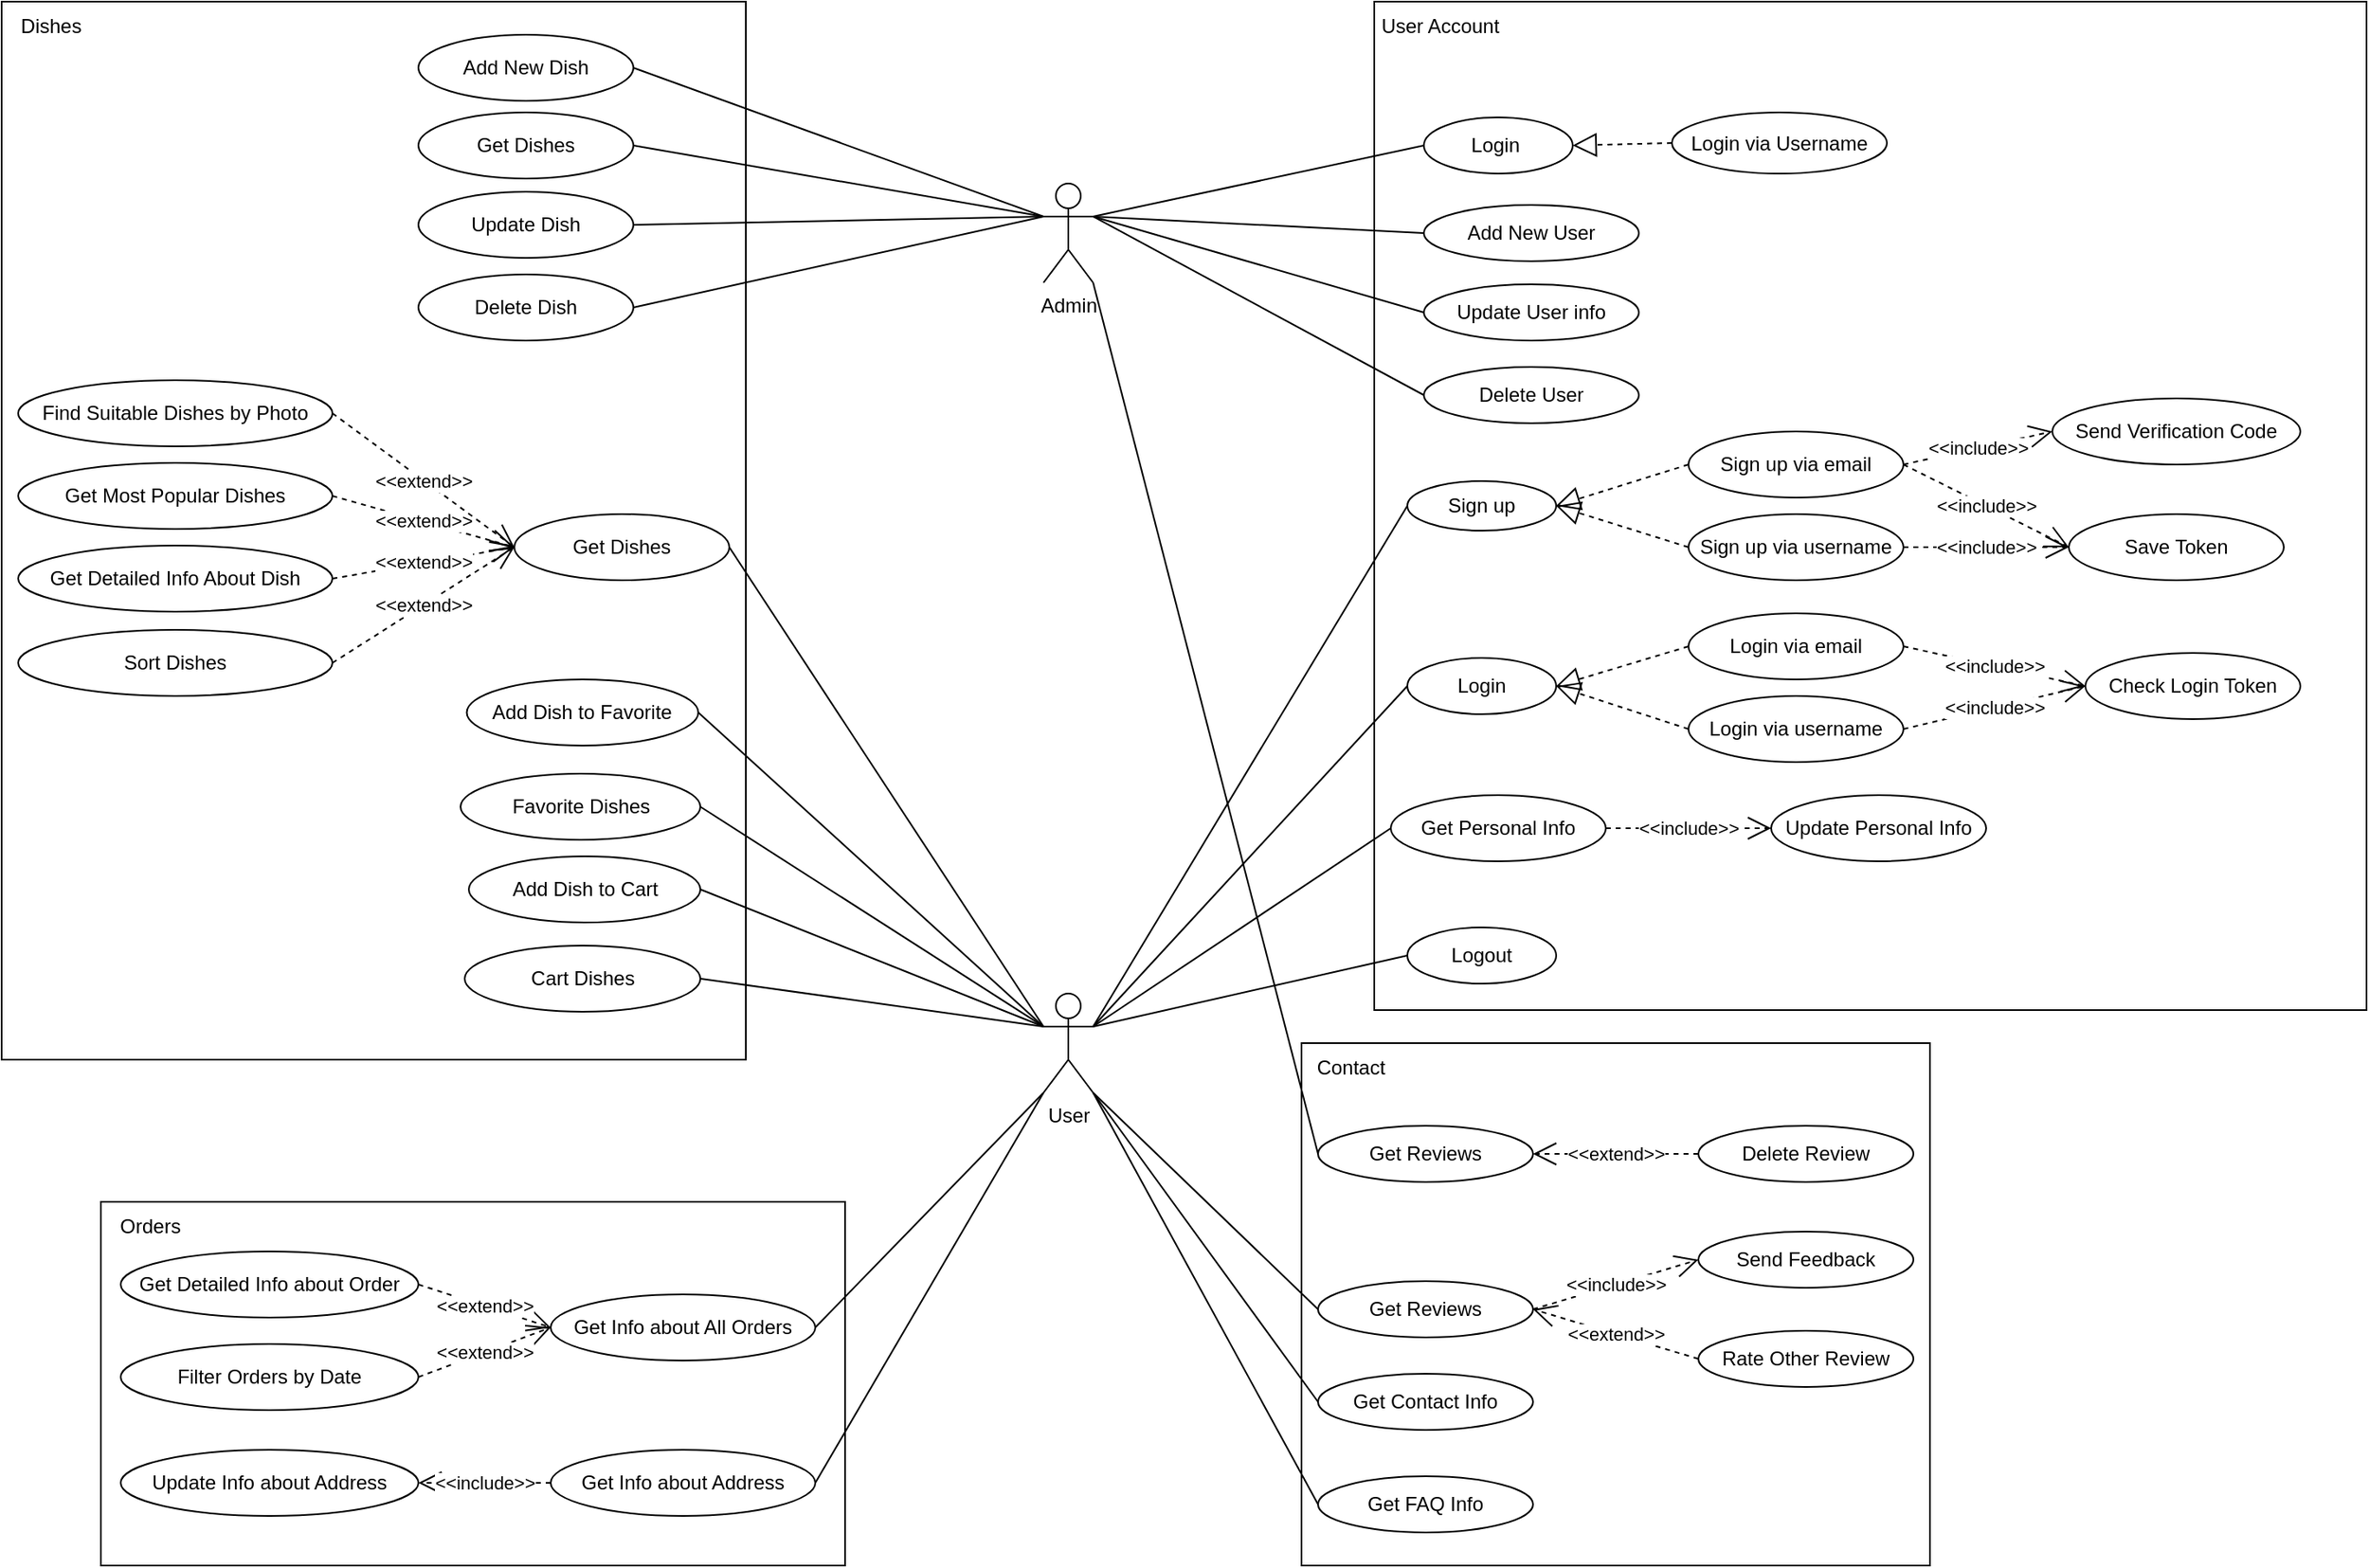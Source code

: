 <mxfile version="24.7.16">
  <diagram name="Page-1" id="QmVMxyq0ciHbcJJ6gE6g">
    <mxGraphModel dx="1370" dy="754" grid="1" gridSize="10" guides="1" tooltips="1" connect="1" arrows="1" fold="1" page="1" pageScale="1" pageWidth="1654" pageHeight="2336" math="0" shadow="0">
      <root>
        <mxCell id="0" />
        <mxCell id="1" parent="0" />
        <mxCell id="RHMl3MgNTABLiItBdurS-87" value="" style="rounded=0;whiteSpace=wrap;html=1;" parent="1" vertex="1">
          <mxGeometry x="250" y="816" width="450" height="220" as="geometry" />
        </mxCell>
        <mxCell id="RHMl3MgNTABLiItBdurS-77" value="" style="rounded=0;whiteSpace=wrap;html=1;" parent="1" vertex="1">
          <mxGeometry x="190" y="90" width="450" height="640" as="geometry" />
        </mxCell>
        <mxCell id="RHMl3MgNTABLiItBdurS-1" value="User" style="shape=umlActor;verticalLabelPosition=bottom;verticalAlign=top;html=1;" parent="1" vertex="1">
          <mxGeometry x="820" y="690" width="30" height="60" as="geometry" />
        </mxCell>
        <mxCell id="RHMl3MgNTABLiItBdurS-2" value="" style="rounded=0;whiteSpace=wrap;html=1;" parent="1" vertex="1">
          <mxGeometry x="1020" y="90" width="600" height="610" as="geometry" />
        </mxCell>
        <mxCell id="RHMl3MgNTABLiItBdurS-3" value="User Account" style="text;html=1;align=center;verticalAlign=middle;whiteSpace=wrap;rounded=0;" parent="1" vertex="1">
          <mxGeometry x="1020" y="90" width="80" height="30" as="geometry" />
        </mxCell>
        <mxCell id="RHMl3MgNTABLiItBdurS-4" value="Sign up via email" style="ellipse;whiteSpace=wrap;html=1;" parent="1" vertex="1">
          <mxGeometry x="1210" y="350" width="130" height="40" as="geometry" />
        </mxCell>
        <mxCell id="RHMl3MgNTABLiItBdurS-6" value="Sign up via username" style="ellipse;whiteSpace=wrap;html=1;" parent="1" vertex="1">
          <mxGeometry x="1210" y="400" width="130" height="40" as="geometry" />
        </mxCell>
        <mxCell id="RHMl3MgNTABLiItBdurS-8" value="Login&lt;span style=&quot;background-color: initial;&quot;&gt;&amp;nbsp;via email&lt;/span&gt;" style="ellipse;whiteSpace=wrap;html=1;" parent="1" vertex="1">
          <mxGeometry x="1210" y="460" width="130" height="40" as="geometry" />
        </mxCell>
        <mxCell id="RHMl3MgNTABLiItBdurS-9" value="Login&lt;span style=&quot;background-color: initial;&quot;&gt;&amp;nbsp;via&amp;nbsp;&lt;/span&gt;username" style="ellipse;whiteSpace=wrap;html=1;" parent="1" vertex="1">
          <mxGeometry x="1210" y="510" width="130" height="40" as="geometry" />
        </mxCell>
        <mxCell id="RHMl3MgNTABLiItBdurS-10" value="Update Personal Info" style="ellipse;whiteSpace=wrap;html=1;" parent="1" vertex="1">
          <mxGeometry x="1260" y="570" width="130" height="40" as="geometry" />
        </mxCell>
        <mxCell id="RHMl3MgNTABLiItBdurS-11" value="Save Token" style="ellipse;whiteSpace=wrap;html=1;" parent="1" vertex="1">
          <mxGeometry x="1440" y="400" width="130" height="40" as="geometry" />
        </mxCell>
        <mxCell id="RHMl3MgNTABLiItBdurS-14" value="&amp;lt;&amp;lt;include&amp;gt;&amp;gt;" style="endArrow=open;endSize=12;dashed=1;html=1;rounded=0;exitX=1;exitY=0.5;exitDx=0;exitDy=0;entryX=0;entryY=0.5;entryDx=0;entryDy=0;" parent="1" source="RHMl3MgNTABLiItBdurS-4" target="RHMl3MgNTABLiItBdurS-11" edge="1">
          <mxGeometry width="160" relative="1" as="geometry">
            <mxPoint x="1450" y="570" as="sourcePoint" />
            <mxPoint x="1610" y="570" as="targetPoint" />
          </mxGeometry>
        </mxCell>
        <mxCell id="RHMl3MgNTABLiItBdurS-15" value="&amp;lt;&amp;lt;include&amp;gt;&amp;gt;" style="endArrow=open;endSize=12;dashed=1;html=1;rounded=0;exitX=1;exitY=0.5;exitDx=0;exitDy=0;entryX=0;entryY=0.5;entryDx=0;entryDy=0;" parent="1" source="RHMl3MgNTABLiItBdurS-6" target="RHMl3MgNTABLiItBdurS-11" edge="1">
          <mxGeometry width="160" relative="1" as="geometry">
            <mxPoint x="1350" y="380" as="sourcePoint" />
            <mxPoint x="1450" y="470" as="targetPoint" />
          </mxGeometry>
        </mxCell>
        <mxCell id="RHMl3MgNTABLiItBdurS-16" value="Check Login Token" style="ellipse;whiteSpace=wrap;html=1;" parent="1" vertex="1">
          <mxGeometry x="1450" y="484" width="130" height="40" as="geometry" />
        </mxCell>
        <mxCell id="RHMl3MgNTABLiItBdurS-17" value="Send Verification Code" style="ellipse;whiteSpace=wrap;html=1;" parent="1" vertex="1">
          <mxGeometry x="1430" y="330" width="150" height="40" as="geometry" />
        </mxCell>
        <mxCell id="RHMl3MgNTABLiItBdurS-18" value="&amp;lt;&amp;lt;include&amp;gt;&amp;gt;" style="endArrow=open;endSize=12;dashed=1;html=1;rounded=0;exitX=1;exitY=0.5;exitDx=0;exitDy=0;entryX=0;entryY=0.5;entryDx=0;entryDy=0;" parent="1" source="RHMl3MgNTABLiItBdurS-4" target="RHMl3MgNTABLiItBdurS-17" edge="1">
          <mxGeometry width="160" relative="1" as="geometry">
            <mxPoint x="1350" y="380" as="sourcePoint" />
            <mxPoint x="1530" y="410" as="targetPoint" />
          </mxGeometry>
        </mxCell>
        <mxCell id="RHMl3MgNTABLiItBdurS-19" value="&amp;lt;&amp;lt;include&amp;gt;&amp;gt;" style="endArrow=open;endSize=12;dashed=1;html=1;rounded=0;exitX=1;exitY=0.5;exitDx=0;exitDy=0;entryX=0;entryY=0.5;entryDx=0;entryDy=0;" parent="1" source="RHMl3MgNTABLiItBdurS-8" target="RHMl3MgNTABLiItBdurS-16" edge="1">
          <mxGeometry width="160" relative="1" as="geometry">
            <mxPoint x="1350" y="430" as="sourcePoint" />
            <mxPoint x="1530" y="410" as="targetPoint" />
          </mxGeometry>
        </mxCell>
        <mxCell id="RHMl3MgNTABLiItBdurS-20" value="&amp;lt;&amp;lt;include&amp;gt;&amp;gt;" style="endArrow=open;endSize=12;dashed=1;html=1;rounded=0;exitX=1;exitY=0.5;exitDx=0;exitDy=0;entryX=0;entryY=0.5;entryDx=0;entryDy=0;" parent="1" source="RHMl3MgNTABLiItBdurS-9" target="RHMl3MgNTABLiItBdurS-16" edge="1">
          <mxGeometry width="160" relative="1" as="geometry">
            <mxPoint x="1350" y="490" as="sourcePoint" />
            <mxPoint x="1490" y="510" as="targetPoint" />
          </mxGeometry>
        </mxCell>
        <mxCell id="RHMl3MgNTABLiItBdurS-21" value="Sign up" style="ellipse;whiteSpace=wrap;html=1;" parent="1" vertex="1">
          <mxGeometry x="1040" y="380" width="90" height="30" as="geometry" />
        </mxCell>
        <mxCell id="RHMl3MgNTABLiItBdurS-22" value="" style="endArrow=block;dashed=1;endFill=0;endSize=12;html=1;rounded=0;entryX=1;entryY=0.5;entryDx=0;entryDy=0;exitX=0;exitY=0.5;exitDx=0;exitDy=0;" parent="1" source="RHMl3MgNTABLiItBdurS-4" target="RHMl3MgNTABLiItBdurS-21" edge="1">
          <mxGeometry width="160" relative="1" as="geometry">
            <mxPoint x="920" y="540" as="sourcePoint" />
            <mxPoint x="1080" y="540" as="targetPoint" />
          </mxGeometry>
        </mxCell>
        <mxCell id="RHMl3MgNTABLiItBdurS-23" value="" style="endArrow=block;dashed=1;endFill=0;endSize=12;html=1;rounded=0;exitX=0;exitY=0.5;exitDx=0;exitDy=0;entryX=1;entryY=0.5;entryDx=0;entryDy=0;" parent="1" source="RHMl3MgNTABLiItBdurS-6" target="RHMl3MgNTABLiItBdurS-21" edge="1">
          <mxGeometry width="160" relative="1" as="geometry">
            <mxPoint x="1220" y="380" as="sourcePoint" />
            <mxPoint x="990" y="450" as="targetPoint" />
          </mxGeometry>
        </mxCell>
        <mxCell id="RHMl3MgNTABLiItBdurS-25" value="Login" style="ellipse;whiteSpace=wrap;html=1;" parent="1" vertex="1">
          <mxGeometry x="1040" y="487" width="90" height="34" as="geometry" />
        </mxCell>
        <mxCell id="RHMl3MgNTABLiItBdurS-26" value="" style="endArrow=block;dashed=1;endFill=0;endSize=12;html=1;rounded=0;exitX=0;exitY=0.5;exitDx=0;exitDy=0;entryX=1;entryY=0.5;entryDx=0;entryDy=0;" parent="1" source="RHMl3MgNTABLiItBdurS-9" target="RHMl3MgNTABLiItBdurS-25" edge="1">
          <mxGeometry width="160" relative="1" as="geometry">
            <mxPoint x="1250" y="290" as="sourcePoint" />
            <mxPoint x="1410" y="290" as="targetPoint" />
          </mxGeometry>
        </mxCell>
        <mxCell id="RHMl3MgNTABLiItBdurS-27" value="" style="endArrow=block;dashed=1;endFill=0;endSize=12;html=1;rounded=0;exitX=0;exitY=0.5;exitDx=0;exitDy=0;entryX=1;entryY=0.5;entryDx=0;entryDy=0;" parent="1" source="RHMl3MgNTABLiItBdurS-8" target="RHMl3MgNTABLiItBdurS-25" edge="1">
          <mxGeometry width="160" relative="1" as="geometry">
            <mxPoint x="1250" y="290" as="sourcePoint" />
            <mxPoint x="1410" y="290" as="targetPoint" />
          </mxGeometry>
        </mxCell>
        <mxCell id="RHMl3MgNTABLiItBdurS-28" value="Logout" style="ellipse;whiteSpace=wrap;html=1;" parent="1" vertex="1">
          <mxGeometry x="1040" y="650" width="90" height="34" as="geometry" />
        </mxCell>
        <mxCell id="RHMl3MgNTABLiItBdurS-30" value="Get Personal Info" style="ellipse;whiteSpace=wrap;html=1;" parent="1" vertex="1">
          <mxGeometry x="1030" y="570" width="130" height="40" as="geometry" />
        </mxCell>
        <mxCell id="RHMl3MgNTABLiItBdurS-31" value="&amp;lt;&amp;lt;include&amp;gt;&amp;gt;" style="endArrow=open;endSize=12;dashed=1;html=1;rounded=0;exitX=1;exitY=0.5;exitDx=0;exitDy=0;entryX=0;entryY=0.5;entryDx=0;entryDy=0;" parent="1" source="RHMl3MgNTABLiItBdurS-30" target="RHMl3MgNTABLiItBdurS-10" edge="1">
          <mxGeometry width="160" relative="1" as="geometry">
            <mxPoint x="1410" y="520" as="sourcePoint" />
            <mxPoint x="1520" y="494" as="targetPoint" />
          </mxGeometry>
        </mxCell>
        <mxCell id="RHMl3MgNTABLiItBdurS-33" value="" style="endArrow=none;html=1;rounded=0;entryX=0;entryY=0.5;entryDx=0;entryDy=0;exitX=1;exitY=0.333;exitDx=0;exitDy=0;exitPerimeter=0;" parent="1" source="RHMl3MgNTABLiItBdurS-1" target="RHMl3MgNTABLiItBdurS-21" edge="1">
          <mxGeometry width="50" height="50" relative="1" as="geometry">
            <mxPoint x="910" y="550" as="sourcePoint" />
            <mxPoint x="870" y="810" as="targetPoint" />
          </mxGeometry>
        </mxCell>
        <mxCell id="RHMl3MgNTABLiItBdurS-35" value="" style="endArrow=none;html=1;rounded=0;entryX=0;entryY=0.5;entryDx=0;entryDy=0;exitX=1;exitY=0.333;exitDx=0;exitDy=0;exitPerimeter=0;" parent="1" source="RHMl3MgNTABLiItBdurS-1" target="RHMl3MgNTABLiItBdurS-25" edge="1">
          <mxGeometry width="50" height="50" relative="1" as="geometry">
            <mxPoint x="860" y="560" as="sourcePoint" />
            <mxPoint x="1010" y="775" as="targetPoint" />
          </mxGeometry>
        </mxCell>
        <mxCell id="RHMl3MgNTABLiItBdurS-36" value="" style="endArrow=none;html=1;rounded=0;entryX=0;entryY=0.5;entryDx=0;entryDy=0;exitX=1;exitY=0.333;exitDx=0;exitDy=0;exitPerimeter=0;" parent="1" source="RHMl3MgNTABLiItBdurS-1" target="RHMl3MgNTABLiItBdurS-30" edge="1">
          <mxGeometry width="50" height="50" relative="1" as="geometry">
            <mxPoint x="860" y="560" as="sourcePoint" />
            <mxPoint x="1010" y="884" as="targetPoint" />
          </mxGeometry>
        </mxCell>
        <mxCell id="RHMl3MgNTABLiItBdurS-37" value="" style="endArrow=none;html=1;rounded=0;entryX=0;entryY=0.5;entryDx=0;entryDy=0;exitX=1;exitY=0.333;exitDx=0;exitDy=0;exitPerimeter=0;" parent="1" source="RHMl3MgNTABLiItBdurS-1" target="RHMl3MgNTABLiItBdurS-28" edge="1">
          <mxGeometry width="50" height="50" relative="1" as="geometry">
            <mxPoint x="860" y="560" as="sourcePoint" />
            <mxPoint x="1000" y="1005" as="targetPoint" />
          </mxGeometry>
        </mxCell>
        <mxCell id="RHMl3MgNTABLiItBdurS-38" value="" style="rounded=0;whiteSpace=wrap;html=1;" parent="1" vertex="1">
          <mxGeometry x="976" y="720" width="380" height="316" as="geometry" />
        </mxCell>
        <mxCell id="RHMl3MgNTABLiItBdurS-39" value="Contact" style="text;html=1;align=center;verticalAlign=middle;whiteSpace=wrap;rounded=0;" parent="1" vertex="1">
          <mxGeometry x="976" y="720" width="60" height="30" as="geometry" />
        </mxCell>
        <mxCell id="RHMl3MgNTABLiItBdurS-41" value="Get Reviews" style="ellipse;whiteSpace=wrap;html=1;" parent="1" vertex="1">
          <mxGeometry x="986" y="864" width="130" height="34" as="geometry" />
        </mxCell>
        <mxCell id="RHMl3MgNTABLiItBdurS-42" value="Send Feedback" style="ellipse;whiteSpace=wrap;html=1;" parent="1" vertex="1">
          <mxGeometry x="1216" y="834" width="130" height="34" as="geometry" />
        </mxCell>
        <mxCell id="RHMl3MgNTABLiItBdurS-44" value="&amp;lt;&amp;lt;include&amp;gt;&amp;gt;" style="endArrow=open;endSize=12;dashed=1;html=1;rounded=0;exitX=1;exitY=0.5;exitDx=0;exitDy=0;entryX=0;entryY=0.5;entryDx=0;entryDy=0;" parent="1" source="RHMl3MgNTABLiItBdurS-41" target="RHMl3MgNTABLiItBdurS-42" edge="1">
          <mxGeometry width="160" relative="1" as="geometry">
            <mxPoint x="1116" y="806" as="sourcePoint" />
            <mxPoint x="1216" y="806" as="targetPoint" />
          </mxGeometry>
        </mxCell>
        <mxCell id="RHMl3MgNTABLiItBdurS-45" value="Rate Other Review" style="ellipse;whiteSpace=wrap;html=1;" parent="1" vertex="1">
          <mxGeometry x="1216" y="894" width="130" height="34" as="geometry" />
        </mxCell>
        <mxCell id="RHMl3MgNTABLiItBdurS-46" value="&amp;lt;&amp;lt;extend&amp;gt;&amp;gt;" style="endArrow=open;endSize=12;dashed=1;html=1;rounded=0;entryX=1;entryY=0.5;entryDx=0;entryDy=0;exitX=0;exitY=0.5;exitDx=0;exitDy=0;" parent="1" source="RHMl3MgNTABLiItBdurS-45" target="RHMl3MgNTABLiItBdurS-41" edge="1">
          <mxGeometry width="160" relative="1" as="geometry">
            <mxPoint x="996" y="1016" as="sourcePoint" />
            <mxPoint x="1156" y="1016" as="targetPoint" />
          </mxGeometry>
        </mxCell>
        <mxCell id="RHMl3MgNTABLiItBdurS-48" value="Get Contact Info" style="ellipse;whiteSpace=wrap;html=1;" parent="1" vertex="1">
          <mxGeometry x="986" y="920" width="130" height="34" as="geometry" />
        </mxCell>
        <mxCell id="RHMl3MgNTABLiItBdurS-50" value="Get FAQ Info" style="ellipse;whiteSpace=wrap;html=1;" parent="1" vertex="1">
          <mxGeometry x="986" y="982" width="130" height="34" as="geometry" />
        </mxCell>
        <mxCell id="RHMl3MgNTABLiItBdurS-51" value="" style="endArrow=none;html=1;rounded=0;exitX=1;exitY=1;exitDx=0;exitDy=0;exitPerimeter=0;entryX=0;entryY=0.5;entryDx=0;entryDy=0;" parent="1" source="RHMl3MgNTABLiItBdurS-1" target="RHMl3MgNTABLiItBdurS-41" edge="1">
          <mxGeometry width="50" height="50" relative="1" as="geometry">
            <mxPoint x="760" y="870" as="sourcePoint" />
            <mxPoint x="810" y="820" as="targetPoint" />
          </mxGeometry>
        </mxCell>
        <mxCell id="RHMl3MgNTABLiItBdurS-52" value="" style="endArrow=none;html=1;rounded=0;exitX=1;exitY=1;exitDx=0;exitDy=0;exitPerimeter=0;entryX=0;entryY=0.5;entryDx=0;entryDy=0;" parent="1" source="RHMl3MgNTABLiItBdurS-1" target="RHMl3MgNTABLiItBdurS-48" edge="1">
          <mxGeometry width="50" height="50" relative="1" as="geometry">
            <mxPoint x="780" y="880" as="sourcePoint" />
            <mxPoint x="830" y="830" as="targetPoint" />
          </mxGeometry>
        </mxCell>
        <mxCell id="RHMl3MgNTABLiItBdurS-53" value="" style="endArrow=none;html=1;rounded=0;exitX=1;exitY=1;exitDx=0;exitDy=0;exitPerimeter=0;entryX=0;entryY=0.5;entryDx=0;entryDy=0;" parent="1" source="RHMl3MgNTABLiItBdurS-1" target="RHMl3MgNTABLiItBdurS-50" edge="1">
          <mxGeometry width="50" height="50" relative="1" as="geometry">
            <mxPoint x="820" y="860" as="sourcePoint" />
            <mxPoint x="870" y="810" as="targetPoint" />
          </mxGeometry>
        </mxCell>
        <mxCell id="RHMl3MgNTABLiItBdurS-54" value="Get Dishes" style="ellipse;whiteSpace=wrap;html=1;" parent="1" vertex="1">
          <mxGeometry x="500" y="400" width="130" height="40" as="geometry" />
        </mxCell>
        <mxCell id="RHMl3MgNTABLiItBdurS-55" value="Favorite Dishes" style="ellipse;whiteSpace=wrap;html=1;" parent="1" vertex="1">
          <mxGeometry x="467.5" y="557" width="145" height="40" as="geometry" />
        </mxCell>
        <mxCell id="RHMl3MgNTABLiItBdurS-56" value="Add Dish to Favorite" style="ellipse;whiteSpace=wrap;html=1;" parent="1" vertex="1">
          <mxGeometry x="471.25" y="500" width="140" height="40" as="geometry" />
        </mxCell>
        <mxCell id="RHMl3MgNTABLiItBdurS-60" value="Get Most Popular Dishes" style="ellipse;whiteSpace=wrap;html=1;" parent="1" vertex="1">
          <mxGeometry x="200" y="369" width="190" height="40" as="geometry" />
        </mxCell>
        <mxCell id="RHMl3MgNTABLiItBdurS-61" value="&amp;lt;&amp;lt;extend&amp;gt;&amp;gt;" style="endArrow=open;endSize=12;dashed=1;html=1;rounded=0;entryX=0;entryY=0.5;entryDx=0;entryDy=0;exitX=1;exitY=0.5;exitDx=0;exitDy=0;" parent="1" source="RHMl3MgNTABLiItBdurS-60" target="RHMl3MgNTABLiItBdurS-54" edge="1">
          <mxGeometry width="160" relative="1" as="geometry">
            <mxPoint x="340" y="660" as="sourcePoint" />
            <mxPoint x="460" y="680" as="targetPoint" />
          </mxGeometry>
        </mxCell>
        <mxCell id="RHMl3MgNTABLiItBdurS-62" value="Get Detailed Info About Dish" style="ellipse;whiteSpace=wrap;html=1;" parent="1" vertex="1">
          <mxGeometry x="200" y="419" width="190" height="40" as="geometry" />
        </mxCell>
        <mxCell id="RHMl3MgNTABLiItBdurS-63" value="&amp;lt;&amp;lt;extend&amp;gt;&amp;gt;" style="endArrow=open;endSize=12;dashed=1;html=1;rounded=0;exitX=1;exitY=0.5;exitDx=0;exitDy=0;entryX=0;entryY=0.5;entryDx=0;entryDy=0;" parent="1" source="RHMl3MgNTABLiItBdurS-62" target="RHMl3MgNTABLiItBdurS-54" edge="1">
          <mxGeometry width="160" relative="1" as="geometry">
            <mxPoint x="440" y="290" as="sourcePoint" />
            <mxPoint x="450" y="430" as="targetPoint" />
          </mxGeometry>
        </mxCell>
        <mxCell id="RHMl3MgNTABLiItBdurS-64" value="Sort Dishes" style="ellipse;whiteSpace=wrap;html=1;" parent="1" vertex="1">
          <mxGeometry x="200" y="470" width="190" height="40" as="geometry" />
        </mxCell>
        <mxCell id="RHMl3MgNTABLiItBdurS-66" value="&amp;lt;&amp;lt;extend&amp;gt;&amp;gt;" style="endArrow=open;endSize=12;dashed=1;html=1;rounded=0;exitX=1;exitY=0.5;exitDx=0;exitDy=0;entryX=0;entryY=0.5;entryDx=0;entryDy=0;" parent="1" source="RHMl3MgNTABLiItBdurS-64" target="RHMl3MgNTABLiItBdurS-54" edge="1">
          <mxGeometry width="160" relative="1" as="geometry">
            <mxPoint x="400" y="360" as="sourcePoint" />
            <mxPoint x="490" y="430" as="targetPoint" />
          </mxGeometry>
        </mxCell>
        <mxCell id="RHMl3MgNTABLiItBdurS-68" value="Cart Dishes" style="ellipse;whiteSpace=wrap;html=1;" parent="1" vertex="1">
          <mxGeometry x="470" y="661" width="142.5" height="40" as="geometry" />
        </mxCell>
        <mxCell id="RHMl3MgNTABLiItBdurS-69" value="Add Dish to Cart" style="ellipse;whiteSpace=wrap;html=1;" parent="1" vertex="1">
          <mxGeometry x="472.5" y="607" width="140" height="40" as="geometry" />
        </mxCell>
        <mxCell id="RHMl3MgNTABLiItBdurS-74" value="" style="endArrow=none;html=1;rounded=0;exitX=0;exitY=0.333;exitDx=0;exitDy=0;exitPerimeter=0;entryX=1;entryY=0.5;entryDx=0;entryDy=0;" parent="1" source="RHMl3MgNTABLiItBdurS-1" target="RHMl3MgNTABLiItBdurS-54" edge="1">
          <mxGeometry width="50" height="50" relative="1" as="geometry">
            <mxPoint x="820" y="660" as="sourcePoint" />
            <mxPoint x="790" y="790" as="targetPoint" />
          </mxGeometry>
        </mxCell>
        <mxCell id="RHMl3MgNTABLiItBdurS-75" value="" style="endArrow=none;html=1;rounded=0;exitX=0;exitY=0.333;exitDx=0;exitDy=0;exitPerimeter=0;entryX=1;entryY=0.5;entryDx=0;entryDy=0;" parent="1" source="RHMl3MgNTABLiItBdurS-1" target="RHMl3MgNTABLiItBdurS-55" edge="1">
          <mxGeometry width="50" height="50" relative="1" as="geometry">
            <mxPoint x="820" y="660" as="sourcePoint" />
            <mxPoint x="630" y="810" as="targetPoint" />
          </mxGeometry>
        </mxCell>
        <mxCell id="RHMl3MgNTABLiItBdurS-76" value="" style="endArrow=none;html=1;rounded=0;exitX=1;exitY=0.5;exitDx=0;exitDy=0;entryX=0;entryY=0.333;entryDx=0;entryDy=0;entryPerimeter=0;" parent="1" source="RHMl3MgNTABLiItBdurS-68" target="RHMl3MgNTABLiItBdurS-1" edge="1">
          <mxGeometry width="50" height="50" relative="1" as="geometry">
            <mxPoint x="730" y="880" as="sourcePoint" />
            <mxPoint x="820" y="660" as="targetPoint" />
          </mxGeometry>
        </mxCell>
        <mxCell id="RHMl3MgNTABLiItBdurS-78" value="Dishes" style="text;html=1;align=center;verticalAlign=middle;whiteSpace=wrap;rounded=0;" parent="1" vertex="1">
          <mxGeometry x="190" y="90" width="60" height="30" as="geometry" />
        </mxCell>
        <mxCell id="RHMl3MgNTABLiItBdurS-80" value="Get Info about All Orders" style="ellipse;whiteSpace=wrap;html=1;" parent="1" vertex="1">
          <mxGeometry x="522" y="872" width="160" height="40" as="geometry" />
        </mxCell>
        <mxCell id="RHMl3MgNTABLiItBdurS-82" value="Filter Orders by Date" style="ellipse;whiteSpace=wrap;html=1;" parent="1" vertex="1">
          <mxGeometry x="262" y="902" width="180" height="40" as="geometry" />
        </mxCell>
        <mxCell id="RHMl3MgNTABLiItBdurS-83" value="&amp;lt;&amp;lt;extend&amp;gt;&amp;gt;" style="endArrow=open;endSize=12;dashed=1;html=1;rounded=0;entryX=0;entryY=0.5;entryDx=0;entryDy=0;exitX=1;exitY=0.5;exitDx=0;exitDy=0;" parent="1" source="RHMl3MgNTABLiItBdurS-82" target="RHMl3MgNTABLiItBdurS-80" edge="1">
          <mxGeometry width="160" relative="1" as="geometry">
            <mxPoint x="420" y="876" as="sourcePoint" />
            <mxPoint x="530" y="846" as="targetPoint" />
          </mxGeometry>
        </mxCell>
        <mxCell id="RHMl3MgNTABLiItBdurS-84" value="Get Info about Address" style="ellipse;whiteSpace=wrap;html=1;" parent="1" vertex="1">
          <mxGeometry x="522" y="966" width="160" height="40" as="geometry" />
        </mxCell>
        <mxCell id="RHMl3MgNTABLiItBdurS-85" value="Update Info about Address" style="ellipse;whiteSpace=wrap;html=1;" parent="1" vertex="1">
          <mxGeometry x="262" y="966" width="180" height="40" as="geometry" />
        </mxCell>
        <mxCell id="RHMl3MgNTABLiItBdurS-86" value="&amp;lt;&amp;lt;include&amp;gt;&amp;gt;" style="endArrow=open;endSize=12;dashed=1;html=1;rounded=0;exitX=0;exitY=0.5;exitDx=0;exitDy=0;entryX=1;entryY=0.5;entryDx=0;entryDy=0;" parent="1" source="RHMl3MgNTABLiItBdurS-84" target="RHMl3MgNTABLiItBdurS-85" edge="1">
          <mxGeometry width="160" relative="1" as="geometry">
            <mxPoint x="750" y="941" as="sourcePoint" />
            <mxPoint x="850" y="941" as="targetPoint" />
          </mxGeometry>
        </mxCell>
        <mxCell id="RHMl3MgNTABLiItBdurS-88" value="Get Detailed Info about Order" style="ellipse;whiteSpace=wrap;html=1;" parent="1" vertex="1">
          <mxGeometry x="262" y="846" width="180" height="40" as="geometry" />
        </mxCell>
        <mxCell id="RHMl3MgNTABLiItBdurS-89" value="&amp;lt;&amp;lt;extend&amp;gt;&amp;gt;" style="endArrow=open;endSize=12;dashed=1;html=1;rounded=0;entryX=0;entryY=0.5;entryDx=0;entryDy=0;exitX=1;exitY=0.5;exitDx=0;exitDy=0;" parent="1" source="RHMl3MgNTABLiItBdurS-88" target="RHMl3MgNTABLiItBdurS-80" edge="1">
          <mxGeometry width="160" relative="1" as="geometry">
            <mxPoint x="450" y="932" as="sourcePoint" />
            <mxPoint x="530" y="932" as="targetPoint" />
          </mxGeometry>
        </mxCell>
        <mxCell id="RHMl3MgNTABLiItBdurS-90" value="Orders" style="text;html=1;align=center;verticalAlign=middle;whiteSpace=wrap;rounded=0;" parent="1" vertex="1">
          <mxGeometry x="250" y="816" width="60" height="30" as="geometry" />
        </mxCell>
        <mxCell id="RHMl3MgNTABLiItBdurS-91" value="" style="endArrow=none;html=1;rounded=0;exitX=0;exitY=1;exitDx=0;exitDy=0;exitPerimeter=0;entryX=1;entryY=0.5;entryDx=0;entryDy=0;" parent="1" source="RHMl3MgNTABLiItBdurS-1" target="RHMl3MgNTABLiItBdurS-80" edge="1">
          <mxGeometry width="50" height="50" relative="1" as="geometry">
            <mxPoint x="880" y="890" as="sourcePoint" />
            <mxPoint x="930" y="840" as="targetPoint" />
          </mxGeometry>
        </mxCell>
        <mxCell id="RHMl3MgNTABLiItBdurS-92" value="" style="endArrow=none;html=1;rounded=0;exitX=0;exitY=1;exitDx=0;exitDy=0;exitPerimeter=0;entryX=1;entryY=0.5;entryDx=0;entryDy=0;" parent="1" source="RHMl3MgNTABLiItBdurS-1" target="RHMl3MgNTABLiItBdurS-84" edge="1">
          <mxGeometry width="50" height="50" relative="1" as="geometry">
            <mxPoint x="830" y="900" as="sourcePoint" />
            <mxPoint x="880" y="850" as="targetPoint" />
          </mxGeometry>
        </mxCell>
        <mxCell id="RHMl3MgNTABLiItBdurS-93" value="Admin" style="shape=umlActor;verticalLabelPosition=bottom;verticalAlign=top;html=1;outlineConnect=0;" parent="1" vertex="1">
          <mxGeometry x="820" y="200" width="30" height="60" as="geometry" />
        </mxCell>
        <mxCell id="RHMl3MgNTABLiItBdurS-95" value="Login&amp;nbsp;" style="ellipse;whiteSpace=wrap;html=1;" parent="1" vertex="1">
          <mxGeometry x="1050" y="160" width="90" height="34" as="geometry" />
        </mxCell>
        <mxCell id="RHMl3MgNTABLiItBdurS-97" value="Login&lt;span style=&quot;background-color: initial;&quot;&gt;&amp;nbsp;via&amp;nbsp;&lt;/span&gt;Username" style="ellipse;whiteSpace=wrap;html=1;" parent="1" vertex="1">
          <mxGeometry x="1200" y="157" width="130" height="37" as="geometry" />
        </mxCell>
        <mxCell id="RHMl3MgNTABLiItBdurS-98" value="" style="endArrow=block;dashed=1;endFill=0;endSize=12;html=1;rounded=0;exitX=0;exitY=0.5;exitDx=0;exitDy=0;entryX=1;entryY=0.5;entryDx=0;entryDy=0;" parent="1" source="RHMl3MgNTABLiItBdurS-97" target="RHMl3MgNTABLiItBdurS-95" edge="1">
          <mxGeometry width="160" relative="1" as="geometry">
            <mxPoint x="1220" y="540" as="sourcePoint" />
            <mxPoint x="1140" y="514" as="targetPoint" />
          </mxGeometry>
        </mxCell>
        <mxCell id="RHMl3MgNTABLiItBdurS-100" value="Update User info" style="ellipse;whiteSpace=wrap;html=1;" parent="1" vertex="1">
          <mxGeometry x="1050" y="261" width="130" height="34" as="geometry" />
        </mxCell>
        <mxCell id="RHMl3MgNTABLiItBdurS-102" value="Add New User" style="ellipse;whiteSpace=wrap;html=1;" parent="1" vertex="1">
          <mxGeometry x="1050" y="213" width="130" height="34" as="geometry" />
        </mxCell>
        <mxCell id="RHMl3MgNTABLiItBdurS-103" value="Delete User" style="ellipse;whiteSpace=wrap;html=1;" parent="1" vertex="1">
          <mxGeometry x="1050" y="311" width="130" height="34" as="geometry" />
        </mxCell>
        <mxCell id="RHMl3MgNTABLiItBdurS-107" value="" style="endArrow=none;html=1;rounded=0;exitX=1;exitY=0.333;exitDx=0;exitDy=0;entryX=0;entryY=0.5;entryDx=0;entryDy=0;exitPerimeter=0;" parent="1" source="RHMl3MgNTABLiItBdurS-93" target="RHMl3MgNTABLiItBdurS-95" edge="1">
          <mxGeometry width="50" height="50" relative="1" as="geometry">
            <mxPoint x="950" y="267" as="sourcePoint" />
            <mxPoint x="860" y="230" as="targetPoint" />
          </mxGeometry>
        </mxCell>
        <mxCell id="RHMl3MgNTABLiItBdurS-109" value="Find Suitable Dishes by Photo" style="ellipse;whiteSpace=wrap;html=1;" parent="1" vertex="1">
          <mxGeometry x="200" y="319" width="190" height="40" as="geometry" />
        </mxCell>
        <mxCell id="RHMl3MgNTABLiItBdurS-110" value="&amp;lt;&amp;lt;extend&amp;gt;&amp;gt;" style="endArrow=open;endSize=12;dashed=1;html=1;rounded=0;entryX=0;entryY=0.5;entryDx=0;entryDy=0;exitX=1;exitY=0.5;exitDx=0;exitDy=0;" parent="1" source="RHMl3MgNTABLiItBdurS-109" target="RHMl3MgNTABLiItBdurS-54" edge="1">
          <mxGeometry width="160" relative="1" as="geometry">
            <mxPoint x="400" y="340" as="sourcePoint" />
            <mxPoint x="510" y="430" as="targetPoint" />
          </mxGeometry>
        </mxCell>
        <mxCell id="RHMl3MgNTABLiItBdurS-111" value="Add New Dish" style="ellipse;whiteSpace=wrap;html=1;" parent="1" vertex="1">
          <mxGeometry x="442" y="110" width="130" height="40" as="geometry" />
        </mxCell>
        <mxCell id="RHMl3MgNTABLiItBdurS-112" value="Update Dish" style="ellipse;whiteSpace=wrap;html=1;" parent="1" vertex="1">
          <mxGeometry x="442" y="205" width="130" height="40" as="geometry" />
        </mxCell>
        <mxCell id="RHMl3MgNTABLiItBdurS-113" value="Delete Dish" style="ellipse;whiteSpace=wrap;html=1;" parent="1" vertex="1">
          <mxGeometry x="442" y="255" width="130" height="40" as="geometry" />
        </mxCell>
        <mxCell id="RHMl3MgNTABLiItBdurS-117" value="" style="endArrow=none;html=1;rounded=0;entryX=0;entryY=0.333;entryDx=0;entryDy=0;entryPerimeter=0;exitX=1;exitY=0.5;exitDx=0;exitDy=0;" parent="1" source="RHMl3MgNTABLiItBdurS-111" target="RHMl3MgNTABLiItBdurS-93" edge="1">
          <mxGeometry width="50" height="50" relative="1" as="geometry">
            <mxPoint x="710" y="190" as="sourcePoint" />
            <mxPoint x="830" y="370" as="targetPoint" />
          </mxGeometry>
        </mxCell>
        <mxCell id="RHMl3MgNTABLiItBdurS-118" value="Get Reviews" style="ellipse;whiteSpace=wrap;html=1;" parent="1" vertex="1">
          <mxGeometry x="986" y="770" width="130" height="34" as="geometry" />
        </mxCell>
        <mxCell id="RHMl3MgNTABLiItBdurS-119" value="Delete Review" style="ellipse;whiteSpace=wrap;html=1;" parent="1" vertex="1">
          <mxGeometry x="1216" y="770" width="130" height="34" as="geometry" />
        </mxCell>
        <mxCell id="RHMl3MgNTABLiItBdurS-120" value="&amp;lt;&amp;lt;extend&amp;gt;&amp;gt;" style="endArrow=open;endSize=12;dashed=1;html=1;rounded=0;entryX=1;entryY=0.5;entryDx=0;entryDy=0;exitX=0;exitY=0.5;exitDx=0;exitDy=0;" parent="1" source="RHMl3MgNTABLiItBdurS-119" target="RHMl3MgNTABLiItBdurS-118" edge="1">
          <mxGeometry x="-0.004" width="160" relative="1" as="geometry">
            <mxPoint x="436" y="230" as="sourcePoint" />
            <mxPoint x="526" y="180" as="targetPoint" />
            <mxPoint as="offset" />
          </mxGeometry>
        </mxCell>
        <mxCell id="RHMl3MgNTABLiItBdurS-121" value="" style="endArrow=none;html=1;rounded=0;exitX=1;exitY=1;exitDx=0;exitDy=0;exitPerimeter=0;entryX=0;entryY=0.5;entryDx=0;entryDy=0;" parent="1" source="RHMl3MgNTABLiItBdurS-93" target="RHMl3MgNTABLiItBdurS-118" edge="1">
          <mxGeometry width="50" height="50" relative="1" as="geometry">
            <mxPoint x="690" y="550" as="sourcePoint" />
            <mxPoint x="740" y="500" as="targetPoint" />
          </mxGeometry>
        </mxCell>
        <mxCell id="RHMl3MgNTABLiItBdurS-122" value="" style="endArrow=none;html=1;rounded=0;exitX=1;exitY=0.5;exitDx=0;exitDy=0;entryX=0;entryY=0.333;entryDx=0;entryDy=0;entryPerimeter=0;" parent="1" source="RHMl3MgNTABLiItBdurS-112" target="RHMl3MgNTABLiItBdurS-93" edge="1">
          <mxGeometry width="50" height="50" relative="1" as="geometry">
            <mxPoint x="582" y="140" as="sourcePoint" />
            <mxPoint x="780" y="140" as="targetPoint" />
          </mxGeometry>
        </mxCell>
        <mxCell id="RHMl3MgNTABLiItBdurS-123" value="" style="endArrow=none;html=1;rounded=0;exitX=1;exitY=0.5;exitDx=0;exitDy=0;entryX=0;entryY=0.333;entryDx=0;entryDy=0;entryPerimeter=0;" parent="1" source="RHMl3MgNTABLiItBdurS-113" target="RHMl3MgNTABLiItBdurS-93" edge="1">
          <mxGeometry width="50" height="50" relative="1" as="geometry">
            <mxPoint x="582" y="190" as="sourcePoint" />
            <mxPoint x="830" y="230" as="targetPoint" />
          </mxGeometry>
        </mxCell>
        <mxCell id="RHMl3MgNTABLiItBdurS-124" value="Get Dishes" style="ellipse;whiteSpace=wrap;html=1;" parent="1" vertex="1">
          <mxGeometry x="442" y="157" width="130" height="40" as="geometry" />
        </mxCell>
        <mxCell id="RHMl3MgNTABLiItBdurS-125" value="" style="endArrow=none;html=1;rounded=0;exitX=1;exitY=0.5;exitDx=0;exitDy=0;entryX=0;entryY=0.333;entryDx=0;entryDy=0;entryPerimeter=0;" parent="1" source="RHMl3MgNTABLiItBdurS-124" target="RHMl3MgNTABLiItBdurS-93" edge="1">
          <mxGeometry width="50" height="50" relative="1" as="geometry">
            <mxPoint x="582" y="235" as="sourcePoint" />
            <mxPoint x="830" y="230" as="targetPoint" />
          </mxGeometry>
        </mxCell>
        <mxCell id="X9CbwnUsiLiQmzFpfv0J-1" value="" style="endArrow=none;html=1;rounded=0;exitX=1;exitY=0.333;exitDx=0;exitDy=0;exitPerimeter=0;entryX=0;entryY=0.5;entryDx=0;entryDy=0;" edge="1" parent="1" source="RHMl3MgNTABLiItBdurS-93" target="RHMl3MgNTABLiItBdurS-102">
          <mxGeometry width="50" height="50" relative="1" as="geometry">
            <mxPoint x="950" y="300" as="sourcePoint" />
            <mxPoint x="1000" y="250" as="targetPoint" />
          </mxGeometry>
        </mxCell>
        <mxCell id="X9CbwnUsiLiQmzFpfv0J-2" value="" style="endArrow=none;html=1;rounded=0;exitX=1;exitY=0.333;exitDx=0;exitDy=0;exitPerimeter=0;entryX=0;entryY=0.5;entryDx=0;entryDy=0;" edge="1" parent="1" source="RHMl3MgNTABLiItBdurS-93" target="RHMl3MgNTABLiItBdurS-100">
          <mxGeometry width="50" height="50" relative="1" as="geometry">
            <mxPoint x="910" y="300" as="sourcePoint" />
            <mxPoint x="960" y="250" as="targetPoint" />
          </mxGeometry>
        </mxCell>
        <mxCell id="X9CbwnUsiLiQmzFpfv0J-3" value="" style="endArrow=none;html=1;rounded=0;exitX=1;exitY=0.333;exitDx=0;exitDy=0;exitPerimeter=0;entryX=0;entryY=0.5;entryDx=0;entryDy=0;" edge="1" parent="1" source="RHMl3MgNTABLiItBdurS-93" target="RHMl3MgNTABLiItBdurS-103">
          <mxGeometry width="50" height="50" relative="1" as="geometry">
            <mxPoint x="920" y="340" as="sourcePoint" />
            <mxPoint x="970" y="290" as="targetPoint" />
          </mxGeometry>
        </mxCell>
        <mxCell id="X9CbwnUsiLiQmzFpfv0J-4" value="" style="endArrow=none;html=1;rounded=0;exitX=0;exitY=0.333;exitDx=0;exitDy=0;exitPerimeter=0;entryX=1;entryY=0.5;entryDx=0;entryDy=0;" edge="1" parent="1" source="RHMl3MgNTABLiItBdurS-1" target="RHMl3MgNTABLiItBdurS-56">
          <mxGeometry width="50" height="50" relative="1" as="geometry">
            <mxPoint x="710" y="470" as="sourcePoint" />
            <mxPoint x="760" y="420" as="targetPoint" />
          </mxGeometry>
        </mxCell>
        <mxCell id="X9CbwnUsiLiQmzFpfv0J-5" value="" style="endArrow=none;html=1;rounded=0;exitX=0;exitY=0.333;exitDx=0;exitDy=0;exitPerimeter=0;entryX=1;entryY=0.5;entryDx=0;entryDy=0;" edge="1" parent="1" source="RHMl3MgNTABLiItBdurS-1" target="RHMl3MgNTABLiItBdurS-69">
          <mxGeometry width="50" height="50" relative="1" as="geometry">
            <mxPoint x="50" y="600" as="sourcePoint" />
            <mxPoint x="100" y="550" as="targetPoint" />
          </mxGeometry>
        </mxCell>
      </root>
    </mxGraphModel>
  </diagram>
</mxfile>
